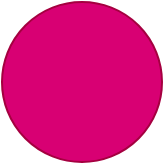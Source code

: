 <mxfile>
    <diagram id="snBQPQV6j-o7tCO99OTz" name="Page-1">
        <mxGraphModel dx="230" dy="340" grid="1" gridSize="10" guides="1" tooltips="1" connect="1" arrows="1" fold="1" page="1" pageScale="1" pageWidth="850" pageHeight="1100" math="0" shadow="0">
            <root>
                <mxCell id="0"/>
                <mxCell id="1" parent="0"/>
                <mxCell id="2" value="" style="ellipse;whiteSpace=wrap;html=1;fillColor=#d80073;fontColor=#ffffff;strokeColor=#A50040;" vertex="1" parent="1">
                    <mxGeometry x="150" y="140" width="80" height="80" as="geometry"/>
                </mxCell>
            </root>
        </mxGraphModel>
    </diagram>
</mxfile>
